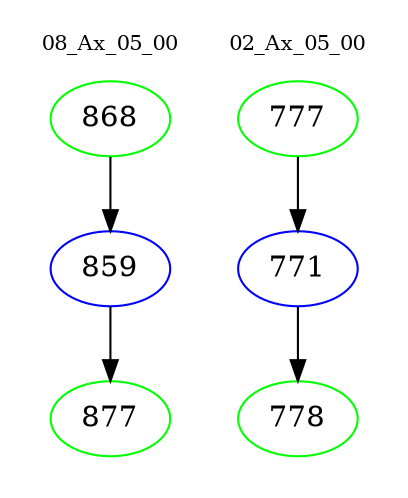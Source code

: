 digraph{
subgraph cluster_0 {
color = white
label = "08_Ax_05_00";
fontsize=10;
T0_868 [label="868", color="green"]
T0_868 -> T0_859 [color="black"]
T0_859 [label="859", color="blue"]
T0_859 -> T0_877 [color="black"]
T0_877 [label="877", color="green"]
}
subgraph cluster_1 {
color = white
label = "02_Ax_05_00";
fontsize=10;
T1_777 [label="777", color="green"]
T1_777 -> T1_771 [color="black"]
T1_771 [label="771", color="blue"]
T1_771 -> T1_778 [color="black"]
T1_778 [label="778", color="green"]
}
}

